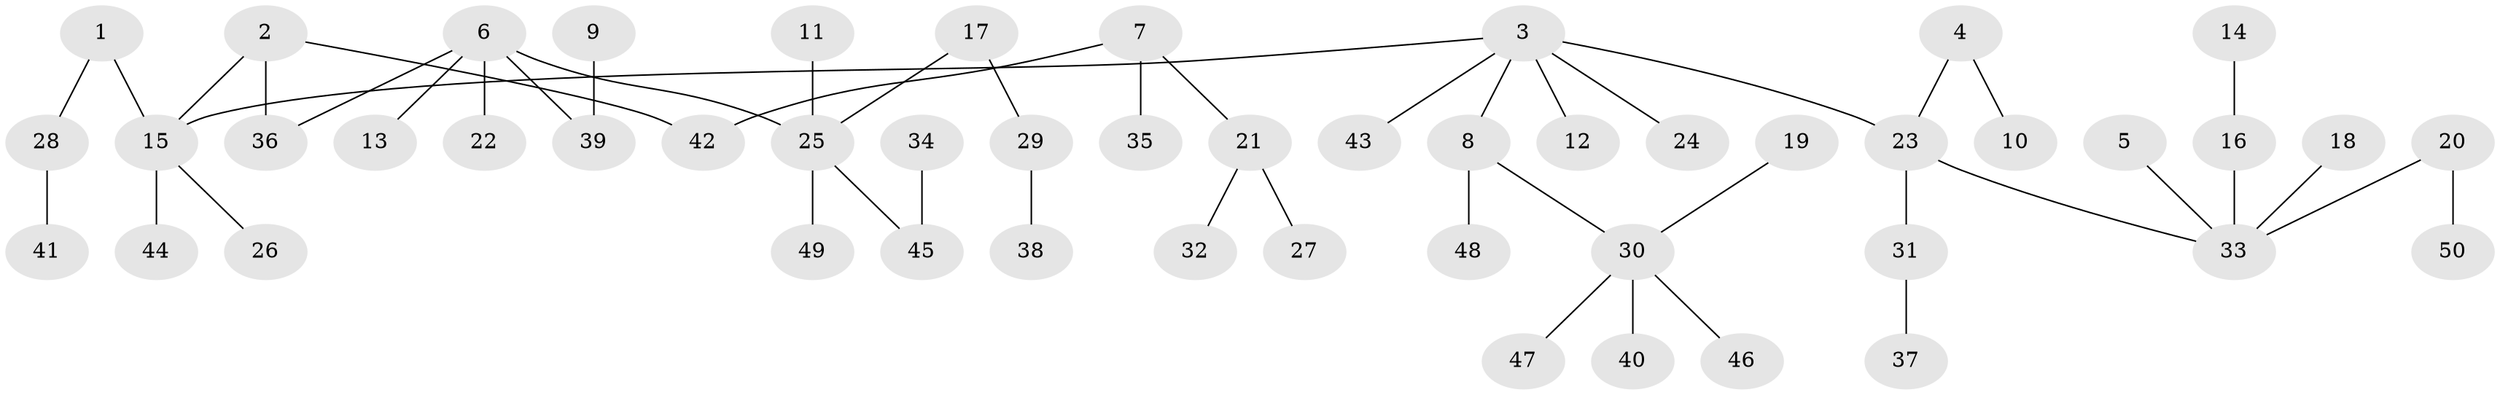 // original degree distribution, {5: 0.04, 4: 0.06, 6: 0.02, 2: 0.26, 3: 0.14, 1: 0.48}
// Generated by graph-tools (version 1.1) at 2025/50/03/09/25 03:50:20]
// undirected, 50 vertices, 49 edges
graph export_dot {
graph [start="1"]
  node [color=gray90,style=filled];
  1;
  2;
  3;
  4;
  5;
  6;
  7;
  8;
  9;
  10;
  11;
  12;
  13;
  14;
  15;
  16;
  17;
  18;
  19;
  20;
  21;
  22;
  23;
  24;
  25;
  26;
  27;
  28;
  29;
  30;
  31;
  32;
  33;
  34;
  35;
  36;
  37;
  38;
  39;
  40;
  41;
  42;
  43;
  44;
  45;
  46;
  47;
  48;
  49;
  50;
  1 -- 15 [weight=1.0];
  1 -- 28 [weight=1.0];
  2 -- 15 [weight=1.0];
  2 -- 36 [weight=1.0];
  2 -- 42 [weight=1.0];
  3 -- 8 [weight=1.0];
  3 -- 12 [weight=1.0];
  3 -- 15 [weight=1.0];
  3 -- 23 [weight=1.0];
  3 -- 24 [weight=1.0];
  3 -- 43 [weight=1.0];
  4 -- 10 [weight=1.0];
  4 -- 23 [weight=1.0];
  5 -- 33 [weight=1.0];
  6 -- 13 [weight=1.0];
  6 -- 22 [weight=1.0];
  6 -- 25 [weight=1.0];
  6 -- 36 [weight=1.0];
  6 -- 39 [weight=1.0];
  7 -- 21 [weight=1.0];
  7 -- 35 [weight=1.0];
  7 -- 42 [weight=1.0];
  8 -- 30 [weight=1.0];
  8 -- 48 [weight=1.0];
  9 -- 39 [weight=1.0];
  11 -- 25 [weight=1.0];
  14 -- 16 [weight=1.0];
  15 -- 26 [weight=1.0];
  15 -- 44 [weight=1.0];
  16 -- 33 [weight=1.0];
  17 -- 25 [weight=1.0];
  17 -- 29 [weight=1.0];
  18 -- 33 [weight=1.0];
  19 -- 30 [weight=1.0];
  20 -- 33 [weight=1.0];
  20 -- 50 [weight=1.0];
  21 -- 27 [weight=1.0];
  21 -- 32 [weight=1.0];
  23 -- 31 [weight=1.0];
  23 -- 33 [weight=1.0];
  25 -- 45 [weight=1.0];
  25 -- 49 [weight=1.0];
  28 -- 41 [weight=1.0];
  29 -- 38 [weight=1.0];
  30 -- 40 [weight=1.0];
  30 -- 46 [weight=1.0];
  30 -- 47 [weight=1.0];
  31 -- 37 [weight=1.0];
  34 -- 45 [weight=1.0];
}
